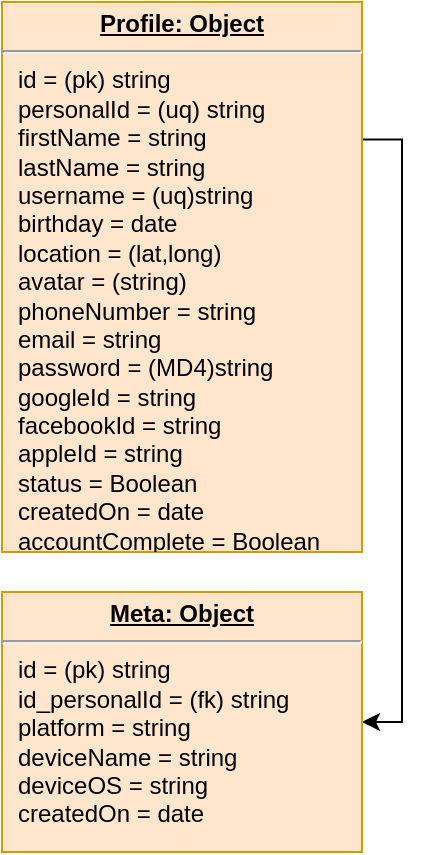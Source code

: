 <mxfile version="14.4.3" type="github">
  <diagram name="Page-1" id="a7904f86-f2b4-8e86-fa97-74104820619b">
    <mxGraphModel dx="862" dy="527" grid="1" gridSize="10" guides="1" tooltips="1" connect="1" arrows="1" fold="1" page="1" pageScale="1" pageWidth="1100" pageHeight="850" background="#ffffff" math="0" shadow="0">
      <root>
        <mxCell id="0" />
        <mxCell id="1" parent="0" />
        <mxCell id="te7ntE4sM3Z5Sat28IAf-3" style="edgeStyle=orthogonalEdgeStyle;rounded=0;orthogonalLoop=1;jettySize=auto;html=1;exitX=0;exitY=0.75;exitDx=0;exitDy=0;entryX=0;entryY=0.5;entryDx=0;entryDy=0;" edge="1" parent="1" source="24794b860abc3c2d-1" target="te7ntE4sM3Z5Sat28IAf-2">
          <mxGeometry relative="1" as="geometry" />
        </mxCell>
        <mxCell id="24794b860abc3c2d-1" value="&lt;p style=&quot;margin: 4px 0px 0px ; text-align: center&quot;&gt;&lt;b&gt;&lt;u&gt;Profile: Object&lt;/u&gt;&lt;/b&gt;&lt;br&gt;&lt;/p&gt;&lt;hr&gt;&lt;p style=&quot;margin: 0px ; margin-left: 8px&quot;&gt;id = (pk) string&lt;/p&gt;&lt;p style=&quot;margin: 0px ; margin-left: 8px&quot;&gt;personalId = (uq) string&lt;br&gt;firstName = string&lt;br&gt;lastName = string&lt;/p&gt;&lt;p style=&quot;margin: 0px ; margin-left: 8px&quot;&gt;username = (uq)string&lt;br&gt;&lt;/p&gt;&lt;p style=&quot;margin: 0px ; margin-left: 8px&quot;&gt;birthday = date&lt;br&gt;&lt;/p&gt;&lt;p style=&quot;margin: 0px ; margin-left: 8px&quot;&gt;location = (lat,long)&lt;br&gt;&lt;/p&gt;&lt;p style=&quot;margin: 0px ; margin-left: 8px&quot;&gt;avatar = (string)&lt;/p&gt;&lt;p style=&quot;margin: 0px ; margin-left: 8px&quot;&gt;phoneNumber = string&lt;br&gt;&lt;/p&gt;&lt;p style=&quot;margin: 0px ; margin-left: 8px&quot;&gt;email = string&lt;br&gt;&lt;/p&gt;&lt;p style=&quot;margin: 0px ; margin-left: 8px&quot;&gt;password = (MD4)string&lt;br&gt;&lt;/p&gt;&lt;p style=&quot;margin: 0px ; margin-left: 8px&quot;&gt;googleId = string&lt;/p&gt;&lt;p style=&quot;margin: 0px ; margin-left: 8px&quot;&gt;facebookId = string&lt;/p&gt;&lt;p style=&quot;margin: 0px ; margin-left: 8px&quot;&gt;appleId = string&lt;/p&gt;&lt;p style=&quot;margin: 0px ; margin-left: 8px&quot;&gt;status = Boolean&lt;/p&gt;&lt;p style=&quot;margin: 0px ; margin-left: 8px&quot;&gt;createdOn = date&lt;/p&gt;&lt;p style=&quot;margin: 0px ; margin-left: 8px&quot;&gt;&lt;span&gt;accountComplete = Boolean&lt;/span&gt;&lt;br&gt;&lt;/p&gt;" style="verticalAlign=top;align=left;overflow=fill;fontSize=12;fontFamily=Helvetica;html=1;rounded=0;shadow=0;comic=0;labelBackgroundColor=none;strokeWidth=1;direction=west;fillColor=#ffe6cc;strokeColor=#d79b00;" parent="1" vertex="1">
          <mxGeometry x="40" y="205" width="180" height="275" as="geometry" />
        </mxCell>
        <mxCell id="te7ntE4sM3Z5Sat28IAf-2" value="&lt;p style=&quot;margin: 4px 0px 0px ; text-align: center&quot;&gt;&lt;b&gt;&lt;u&gt;Meta: Object&lt;/u&gt;&lt;/b&gt;&lt;br&gt;&lt;/p&gt;&lt;hr&gt;&lt;p style=&quot;margin: 0px ; margin-left: 8px&quot;&gt;id = (pk) string&lt;/p&gt;&lt;p style=&quot;margin: 0px ; margin-left: 8px&quot;&gt;id_personalId = (fk) string&lt;br&gt;platform = string&lt;br&gt;deviceName = string&lt;/p&gt;&lt;p style=&quot;margin: 0px ; margin-left: 8px&quot;&gt;deviceOS = string&lt;/p&gt;&lt;p style=&quot;margin: 0px ; margin-left: 8px&quot;&gt;createdOn = date&lt;/p&gt;" style="verticalAlign=top;align=left;overflow=fill;fontSize=12;fontFamily=Helvetica;html=1;rounded=0;shadow=0;comic=0;labelBackgroundColor=none;strokeWidth=1;direction=west;fillColor=#ffe6cc;strokeColor=#d79b00;" vertex="1" parent="1">
          <mxGeometry x="40" y="500" width="180" height="130" as="geometry" />
        </mxCell>
      </root>
    </mxGraphModel>
  </diagram>
</mxfile>
